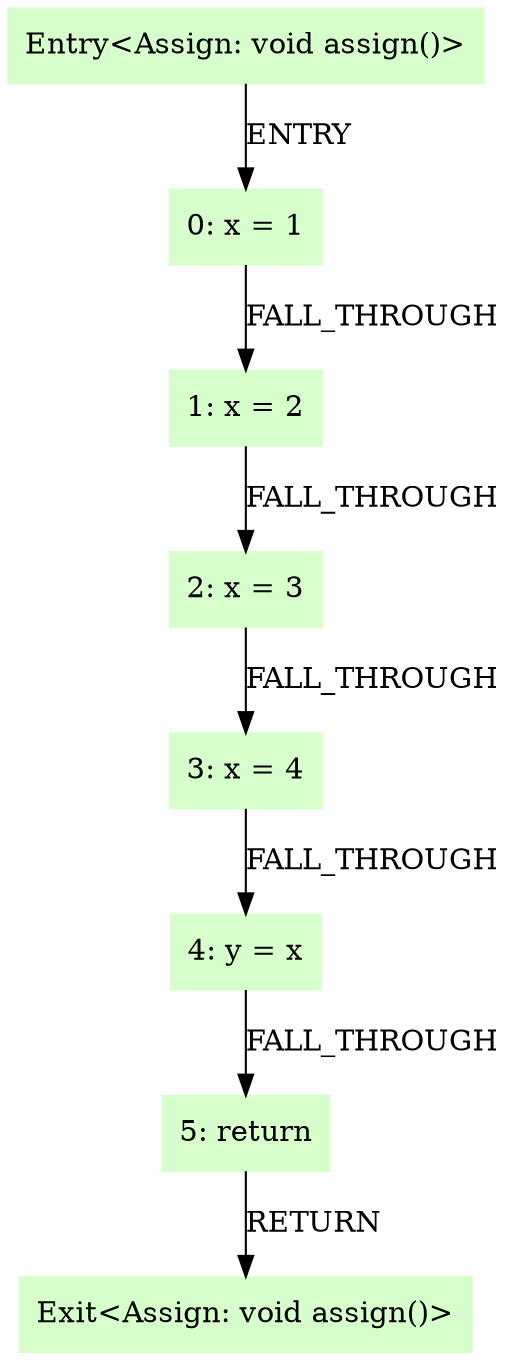 digraph G {
  node [color=".3 .2 1.0",style=filled,shape=box,];
  "0" [label="Entry<Assign: void assign()>",];
  "1" [label="0: x = 1",];
  "2" [label="1: x = 2",];
  "3" [label="2: x = 3",];
  "4" [label="3: x = 4",];
  "5" [label="4: y = x",];
  "6" [label="5: return",];
  "7" [label="Exit<Assign: void assign()>",];
  "0" -> "1" [label="ENTRY",];
  "1" -> "2" [label="FALL_THROUGH",];
  "2" -> "3" [label="FALL_THROUGH",];
  "3" -> "4" [label="FALL_THROUGH",];
  "4" -> "5" [label="FALL_THROUGH",];
  "5" -> "6" [label="FALL_THROUGH",];
  "6" -> "7" [label="RETURN",];
}

